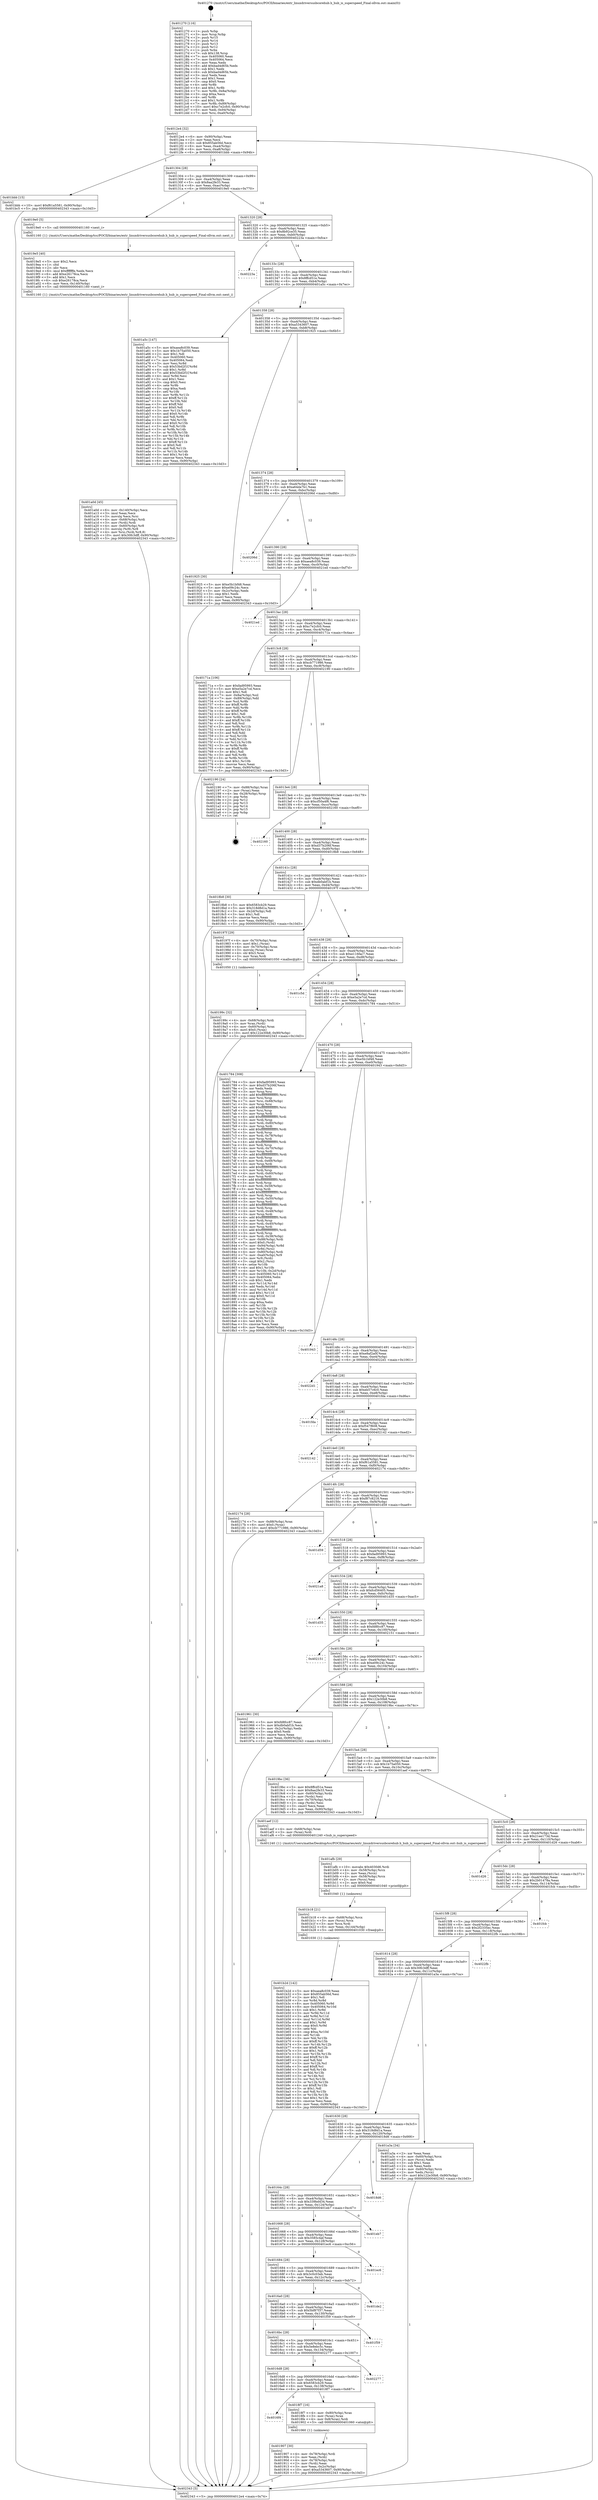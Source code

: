 digraph "0x401270" {
  label = "0x401270 (/mnt/c/Users/mathe/Desktop/tcc/POCII/binaries/extr_linuxdriversusbcorehub.h_hub_is_superspeed_Final-ollvm.out::main(0))"
  labelloc = "t"
  node[shape=record]

  Entry [label="",width=0.3,height=0.3,shape=circle,fillcolor=black,style=filled]
  "0x4012e4" [label="{
     0x4012e4 [32]\l
     | [instrs]\l
     &nbsp;&nbsp;0x4012e4 \<+6\>: mov -0x90(%rbp),%eax\l
     &nbsp;&nbsp;0x4012ea \<+2\>: mov %eax,%ecx\l
     &nbsp;&nbsp;0x4012ec \<+6\>: sub $0x855ab56d,%ecx\l
     &nbsp;&nbsp;0x4012f2 \<+6\>: mov %eax,-0xa4(%rbp)\l
     &nbsp;&nbsp;0x4012f8 \<+6\>: mov %ecx,-0xa8(%rbp)\l
     &nbsp;&nbsp;0x4012fe \<+6\>: je 0000000000401bbb \<main+0x94b\>\l
  }"]
  "0x401bbb" [label="{
     0x401bbb [15]\l
     | [instrs]\l
     &nbsp;&nbsp;0x401bbb \<+10\>: movl $0xf61a5581,-0x90(%rbp)\l
     &nbsp;&nbsp;0x401bc5 \<+5\>: jmp 0000000000402343 \<main+0x10d3\>\l
  }"]
  "0x401304" [label="{
     0x401304 [28]\l
     | [instrs]\l
     &nbsp;&nbsp;0x401304 \<+5\>: jmp 0000000000401309 \<main+0x99\>\l
     &nbsp;&nbsp;0x401309 \<+6\>: mov -0xa4(%rbp),%eax\l
     &nbsp;&nbsp;0x40130f \<+5\>: sub $0x8aa2fe33,%eax\l
     &nbsp;&nbsp;0x401314 \<+6\>: mov %eax,-0xac(%rbp)\l
     &nbsp;&nbsp;0x40131a \<+6\>: je 00000000004019e0 \<main+0x770\>\l
  }"]
  Exit [label="",width=0.3,height=0.3,shape=circle,fillcolor=black,style=filled,peripheries=2]
  "0x4019e0" [label="{
     0x4019e0 [5]\l
     | [instrs]\l
     &nbsp;&nbsp;0x4019e0 \<+5\>: call 0000000000401160 \<next_i\>\l
     | [calls]\l
     &nbsp;&nbsp;0x401160 \{1\} (/mnt/c/Users/mathe/Desktop/tcc/POCII/binaries/extr_linuxdriversusbcorehub.h_hub_is_superspeed_Final-ollvm.out::next_i)\l
  }"]
  "0x401320" [label="{
     0x401320 [28]\l
     | [instrs]\l
     &nbsp;&nbsp;0x401320 \<+5\>: jmp 0000000000401325 \<main+0xb5\>\l
     &nbsp;&nbsp;0x401325 \<+6\>: mov -0xa4(%rbp),%eax\l
     &nbsp;&nbsp;0x40132b \<+5\>: sub $0x8b92ce35,%eax\l
     &nbsp;&nbsp;0x401330 \<+6\>: mov %eax,-0xb0(%rbp)\l
     &nbsp;&nbsp;0x401336 \<+6\>: je 000000000040223a \<main+0xfca\>\l
  }"]
  "0x401b2d" [label="{
     0x401b2d [142]\l
     | [instrs]\l
     &nbsp;&nbsp;0x401b2d \<+5\>: mov $0xaea8c039,%eax\l
     &nbsp;&nbsp;0x401b32 \<+5\>: mov $0x855ab56d,%esi\l
     &nbsp;&nbsp;0x401b37 \<+2\>: mov $0x1,%dl\l
     &nbsp;&nbsp;0x401b39 \<+3\>: xor %r8d,%r8d\l
     &nbsp;&nbsp;0x401b3c \<+8\>: mov 0x405060,%r9d\l
     &nbsp;&nbsp;0x401b44 \<+8\>: mov 0x405064,%r10d\l
     &nbsp;&nbsp;0x401b4c \<+4\>: sub $0x1,%r8d\l
     &nbsp;&nbsp;0x401b50 \<+3\>: mov %r9d,%r11d\l
     &nbsp;&nbsp;0x401b53 \<+3\>: add %r8d,%r11d\l
     &nbsp;&nbsp;0x401b56 \<+4\>: imul %r11d,%r9d\l
     &nbsp;&nbsp;0x401b5a \<+4\>: and $0x1,%r9d\l
     &nbsp;&nbsp;0x401b5e \<+4\>: cmp $0x0,%r9d\l
     &nbsp;&nbsp;0x401b62 \<+3\>: sete %bl\l
     &nbsp;&nbsp;0x401b65 \<+4\>: cmp $0xa,%r10d\l
     &nbsp;&nbsp;0x401b69 \<+4\>: setl %r14b\l
     &nbsp;&nbsp;0x401b6d \<+3\>: mov %bl,%r15b\l
     &nbsp;&nbsp;0x401b70 \<+4\>: xor $0xff,%r15b\l
     &nbsp;&nbsp;0x401b74 \<+3\>: mov %r14b,%r12b\l
     &nbsp;&nbsp;0x401b77 \<+4\>: xor $0xff,%r12b\l
     &nbsp;&nbsp;0x401b7b \<+3\>: xor $0x1,%dl\l
     &nbsp;&nbsp;0x401b7e \<+3\>: mov %r15b,%r13b\l
     &nbsp;&nbsp;0x401b81 \<+4\>: and $0xff,%r13b\l
     &nbsp;&nbsp;0x401b85 \<+2\>: and %dl,%bl\l
     &nbsp;&nbsp;0x401b87 \<+3\>: mov %r12b,%cl\l
     &nbsp;&nbsp;0x401b8a \<+3\>: and $0xff,%cl\l
     &nbsp;&nbsp;0x401b8d \<+3\>: and %dl,%r14b\l
     &nbsp;&nbsp;0x401b90 \<+3\>: or %bl,%r13b\l
     &nbsp;&nbsp;0x401b93 \<+3\>: or %r14b,%cl\l
     &nbsp;&nbsp;0x401b96 \<+3\>: xor %cl,%r13b\l
     &nbsp;&nbsp;0x401b99 \<+3\>: or %r12b,%r15b\l
     &nbsp;&nbsp;0x401b9c \<+4\>: xor $0xff,%r15b\l
     &nbsp;&nbsp;0x401ba0 \<+3\>: or $0x1,%dl\l
     &nbsp;&nbsp;0x401ba3 \<+3\>: and %dl,%r15b\l
     &nbsp;&nbsp;0x401ba6 \<+3\>: or %r15b,%r13b\l
     &nbsp;&nbsp;0x401ba9 \<+4\>: test $0x1,%r13b\l
     &nbsp;&nbsp;0x401bad \<+3\>: cmovne %esi,%eax\l
     &nbsp;&nbsp;0x401bb0 \<+6\>: mov %eax,-0x90(%rbp)\l
     &nbsp;&nbsp;0x401bb6 \<+5\>: jmp 0000000000402343 \<main+0x10d3\>\l
  }"]
  "0x40223a" [label="{
     0x40223a\l
  }", style=dashed]
  "0x40133c" [label="{
     0x40133c [28]\l
     | [instrs]\l
     &nbsp;&nbsp;0x40133c \<+5\>: jmp 0000000000401341 \<main+0xd1\>\l
     &nbsp;&nbsp;0x401341 \<+6\>: mov -0xa4(%rbp),%eax\l
     &nbsp;&nbsp;0x401347 \<+5\>: sub $0x8ffcd51e,%eax\l
     &nbsp;&nbsp;0x40134c \<+6\>: mov %eax,-0xb4(%rbp)\l
     &nbsp;&nbsp;0x401352 \<+6\>: je 0000000000401a5c \<main+0x7ec\>\l
  }"]
  "0x401b18" [label="{
     0x401b18 [21]\l
     | [instrs]\l
     &nbsp;&nbsp;0x401b18 \<+4\>: mov -0x68(%rbp),%rcx\l
     &nbsp;&nbsp;0x401b1c \<+3\>: mov (%rcx),%rcx\l
     &nbsp;&nbsp;0x401b1f \<+3\>: mov %rcx,%rdi\l
     &nbsp;&nbsp;0x401b22 \<+6\>: mov %eax,-0x144(%rbp)\l
     &nbsp;&nbsp;0x401b28 \<+5\>: call 0000000000401030 \<free@plt\>\l
     | [calls]\l
     &nbsp;&nbsp;0x401030 \{1\} (unknown)\l
  }"]
  "0x401a5c" [label="{
     0x401a5c [147]\l
     | [instrs]\l
     &nbsp;&nbsp;0x401a5c \<+5\>: mov $0xaea8c039,%eax\l
     &nbsp;&nbsp;0x401a61 \<+5\>: mov $0x1b75a050,%ecx\l
     &nbsp;&nbsp;0x401a66 \<+2\>: mov $0x1,%dl\l
     &nbsp;&nbsp;0x401a68 \<+7\>: mov 0x405060,%esi\l
     &nbsp;&nbsp;0x401a6f \<+7\>: mov 0x405064,%edi\l
     &nbsp;&nbsp;0x401a76 \<+3\>: mov %esi,%r8d\l
     &nbsp;&nbsp;0x401a79 \<+7\>: sub $0x53bd2f1f,%r8d\l
     &nbsp;&nbsp;0x401a80 \<+4\>: sub $0x1,%r8d\l
     &nbsp;&nbsp;0x401a84 \<+7\>: add $0x53bd2f1f,%r8d\l
     &nbsp;&nbsp;0x401a8b \<+4\>: imul %r8d,%esi\l
     &nbsp;&nbsp;0x401a8f \<+3\>: and $0x1,%esi\l
     &nbsp;&nbsp;0x401a92 \<+3\>: cmp $0x0,%esi\l
     &nbsp;&nbsp;0x401a95 \<+4\>: sete %r9b\l
     &nbsp;&nbsp;0x401a99 \<+3\>: cmp $0xa,%edi\l
     &nbsp;&nbsp;0x401a9c \<+4\>: setl %r10b\l
     &nbsp;&nbsp;0x401aa0 \<+3\>: mov %r9b,%r11b\l
     &nbsp;&nbsp;0x401aa3 \<+4\>: xor $0xff,%r11b\l
     &nbsp;&nbsp;0x401aa7 \<+3\>: mov %r10b,%bl\l
     &nbsp;&nbsp;0x401aaa \<+3\>: xor $0xff,%bl\l
     &nbsp;&nbsp;0x401aad \<+3\>: xor $0x0,%dl\l
     &nbsp;&nbsp;0x401ab0 \<+3\>: mov %r11b,%r14b\l
     &nbsp;&nbsp;0x401ab3 \<+4\>: and $0x0,%r14b\l
     &nbsp;&nbsp;0x401ab7 \<+3\>: and %dl,%r9b\l
     &nbsp;&nbsp;0x401aba \<+3\>: mov %bl,%r15b\l
     &nbsp;&nbsp;0x401abd \<+4\>: and $0x0,%r15b\l
     &nbsp;&nbsp;0x401ac1 \<+3\>: and %dl,%r10b\l
     &nbsp;&nbsp;0x401ac4 \<+3\>: or %r9b,%r14b\l
     &nbsp;&nbsp;0x401ac7 \<+3\>: or %r10b,%r15b\l
     &nbsp;&nbsp;0x401aca \<+3\>: xor %r15b,%r14b\l
     &nbsp;&nbsp;0x401acd \<+3\>: or %bl,%r11b\l
     &nbsp;&nbsp;0x401ad0 \<+4\>: xor $0xff,%r11b\l
     &nbsp;&nbsp;0x401ad4 \<+3\>: or $0x0,%dl\l
     &nbsp;&nbsp;0x401ad7 \<+3\>: and %dl,%r11b\l
     &nbsp;&nbsp;0x401ada \<+3\>: or %r11b,%r14b\l
     &nbsp;&nbsp;0x401add \<+4\>: test $0x1,%r14b\l
     &nbsp;&nbsp;0x401ae1 \<+3\>: cmovne %ecx,%eax\l
     &nbsp;&nbsp;0x401ae4 \<+6\>: mov %eax,-0x90(%rbp)\l
     &nbsp;&nbsp;0x401aea \<+5\>: jmp 0000000000402343 \<main+0x10d3\>\l
  }"]
  "0x401358" [label="{
     0x401358 [28]\l
     | [instrs]\l
     &nbsp;&nbsp;0x401358 \<+5\>: jmp 000000000040135d \<main+0xed\>\l
     &nbsp;&nbsp;0x40135d \<+6\>: mov -0xa4(%rbp),%eax\l
     &nbsp;&nbsp;0x401363 \<+5\>: sub $0xa5343607,%eax\l
     &nbsp;&nbsp;0x401368 \<+6\>: mov %eax,-0xb8(%rbp)\l
     &nbsp;&nbsp;0x40136e \<+6\>: je 0000000000401925 \<main+0x6b5\>\l
  }"]
  "0x401afb" [label="{
     0x401afb [29]\l
     | [instrs]\l
     &nbsp;&nbsp;0x401afb \<+10\>: movabs $0x4030d6,%rdi\l
     &nbsp;&nbsp;0x401b05 \<+4\>: mov -0x58(%rbp),%rcx\l
     &nbsp;&nbsp;0x401b09 \<+2\>: mov %eax,(%rcx)\l
     &nbsp;&nbsp;0x401b0b \<+4\>: mov -0x58(%rbp),%rcx\l
     &nbsp;&nbsp;0x401b0f \<+2\>: mov (%rcx),%esi\l
     &nbsp;&nbsp;0x401b11 \<+2\>: mov $0x0,%al\l
     &nbsp;&nbsp;0x401b13 \<+5\>: call 0000000000401040 \<printf@plt\>\l
     | [calls]\l
     &nbsp;&nbsp;0x401040 \{1\} (unknown)\l
  }"]
  "0x401925" [label="{
     0x401925 [30]\l
     | [instrs]\l
     &nbsp;&nbsp;0x401925 \<+5\>: mov $0xe5b1bf48,%eax\l
     &nbsp;&nbsp;0x40192a \<+5\>: mov $0xe09c24c,%ecx\l
     &nbsp;&nbsp;0x40192f \<+3\>: mov -0x2c(%rbp),%edx\l
     &nbsp;&nbsp;0x401932 \<+3\>: cmp $0x1,%edx\l
     &nbsp;&nbsp;0x401935 \<+3\>: cmovl %ecx,%eax\l
     &nbsp;&nbsp;0x401938 \<+6\>: mov %eax,-0x90(%rbp)\l
     &nbsp;&nbsp;0x40193e \<+5\>: jmp 0000000000402343 \<main+0x10d3\>\l
  }"]
  "0x401374" [label="{
     0x401374 [28]\l
     | [instrs]\l
     &nbsp;&nbsp;0x401374 \<+5\>: jmp 0000000000401379 \<main+0x109\>\l
     &nbsp;&nbsp;0x401379 \<+6\>: mov -0xa4(%rbp),%eax\l
     &nbsp;&nbsp;0x40137f \<+5\>: sub $0xa64da7b1,%eax\l
     &nbsp;&nbsp;0x401384 \<+6\>: mov %eax,-0xbc(%rbp)\l
     &nbsp;&nbsp;0x40138a \<+6\>: je 000000000040206d \<main+0xdfd\>\l
  }"]
  "0x401a0d" [label="{
     0x401a0d [45]\l
     | [instrs]\l
     &nbsp;&nbsp;0x401a0d \<+6\>: mov -0x140(%rbp),%ecx\l
     &nbsp;&nbsp;0x401a13 \<+3\>: imul %eax,%ecx\l
     &nbsp;&nbsp;0x401a16 \<+3\>: movslq %ecx,%rsi\l
     &nbsp;&nbsp;0x401a19 \<+4\>: mov -0x68(%rbp),%rdi\l
     &nbsp;&nbsp;0x401a1d \<+3\>: mov (%rdi),%rdi\l
     &nbsp;&nbsp;0x401a20 \<+4\>: mov -0x60(%rbp),%r8\l
     &nbsp;&nbsp;0x401a24 \<+3\>: movslq (%r8),%r8\l
     &nbsp;&nbsp;0x401a27 \<+4\>: mov %rsi,(%rdi,%r8,8)\l
     &nbsp;&nbsp;0x401a2b \<+10\>: movl $0x30fc3dff,-0x90(%rbp)\l
     &nbsp;&nbsp;0x401a35 \<+5\>: jmp 0000000000402343 \<main+0x10d3\>\l
  }"]
  "0x40206d" [label="{
     0x40206d\l
  }", style=dashed]
  "0x401390" [label="{
     0x401390 [28]\l
     | [instrs]\l
     &nbsp;&nbsp;0x401390 \<+5\>: jmp 0000000000401395 \<main+0x125\>\l
     &nbsp;&nbsp;0x401395 \<+6\>: mov -0xa4(%rbp),%eax\l
     &nbsp;&nbsp;0x40139b \<+5\>: sub $0xaea8c039,%eax\l
     &nbsp;&nbsp;0x4013a0 \<+6\>: mov %eax,-0xc0(%rbp)\l
     &nbsp;&nbsp;0x4013a6 \<+6\>: je 00000000004021ed \<main+0xf7d\>\l
  }"]
  "0x4019e5" [label="{
     0x4019e5 [40]\l
     | [instrs]\l
     &nbsp;&nbsp;0x4019e5 \<+5\>: mov $0x2,%ecx\l
     &nbsp;&nbsp;0x4019ea \<+1\>: cltd\l
     &nbsp;&nbsp;0x4019eb \<+2\>: idiv %ecx\l
     &nbsp;&nbsp;0x4019ed \<+6\>: imul $0xfffffffe,%edx,%ecx\l
     &nbsp;&nbsp;0x4019f3 \<+6\>: add $0xe26178ca,%ecx\l
     &nbsp;&nbsp;0x4019f9 \<+3\>: add $0x1,%ecx\l
     &nbsp;&nbsp;0x4019fc \<+6\>: sub $0xe26178ca,%ecx\l
     &nbsp;&nbsp;0x401a02 \<+6\>: mov %ecx,-0x140(%rbp)\l
     &nbsp;&nbsp;0x401a08 \<+5\>: call 0000000000401160 \<next_i\>\l
     | [calls]\l
     &nbsp;&nbsp;0x401160 \{1\} (/mnt/c/Users/mathe/Desktop/tcc/POCII/binaries/extr_linuxdriversusbcorehub.h_hub_is_superspeed_Final-ollvm.out::next_i)\l
  }"]
  "0x4021ed" [label="{
     0x4021ed\l
  }", style=dashed]
  "0x4013ac" [label="{
     0x4013ac [28]\l
     | [instrs]\l
     &nbsp;&nbsp;0x4013ac \<+5\>: jmp 00000000004013b1 \<main+0x141\>\l
     &nbsp;&nbsp;0x4013b1 \<+6\>: mov -0xa4(%rbp),%eax\l
     &nbsp;&nbsp;0x4013b7 \<+5\>: sub $0xc7e2cfc0,%eax\l
     &nbsp;&nbsp;0x4013bc \<+6\>: mov %eax,-0xc4(%rbp)\l
     &nbsp;&nbsp;0x4013c2 \<+6\>: je 000000000040171a \<main+0x4aa\>\l
  }"]
  "0x40199c" [label="{
     0x40199c [32]\l
     | [instrs]\l
     &nbsp;&nbsp;0x40199c \<+4\>: mov -0x68(%rbp),%rdi\l
     &nbsp;&nbsp;0x4019a0 \<+3\>: mov %rax,(%rdi)\l
     &nbsp;&nbsp;0x4019a3 \<+4\>: mov -0x60(%rbp),%rax\l
     &nbsp;&nbsp;0x4019a7 \<+6\>: movl $0x0,(%rax)\l
     &nbsp;&nbsp;0x4019ad \<+10\>: movl $0x122e30b8,-0x90(%rbp)\l
     &nbsp;&nbsp;0x4019b7 \<+5\>: jmp 0000000000402343 \<main+0x10d3\>\l
  }"]
  "0x40171a" [label="{
     0x40171a [106]\l
     | [instrs]\l
     &nbsp;&nbsp;0x40171a \<+5\>: mov $0xfad95993,%eax\l
     &nbsp;&nbsp;0x40171f \<+5\>: mov $0xe5a2e7cd,%ecx\l
     &nbsp;&nbsp;0x401724 \<+2\>: mov $0x1,%dl\l
     &nbsp;&nbsp;0x401726 \<+7\>: mov -0x8a(%rbp),%sil\l
     &nbsp;&nbsp;0x40172d \<+7\>: mov -0x89(%rbp),%dil\l
     &nbsp;&nbsp;0x401734 \<+3\>: mov %sil,%r8b\l
     &nbsp;&nbsp;0x401737 \<+4\>: xor $0xff,%r8b\l
     &nbsp;&nbsp;0x40173b \<+3\>: mov %dil,%r9b\l
     &nbsp;&nbsp;0x40173e \<+4\>: xor $0xff,%r9b\l
     &nbsp;&nbsp;0x401742 \<+3\>: xor $0x1,%dl\l
     &nbsp;&nbsp;0x401745 \<+3\>: mov %r8b,%r10b\l
     &nbsp;&nbsp;0x401748 \<+4\>: and $0xff,%r10b\l
     &nbsp;&nbsp;0x40174c \<+3\>: and %dl,%sil\l
     &nbsp;&nbsp;0x40174f \<+3\>: mov %r9b,%r11b\l
     &nbsp;&nbsp;0x401752 \<+4\>: and $0xff,%r11b\l
     &nbsp;&nbsp;0x401756 \<+3\>: and %dl,%dil\l
     &nbsp;&nbsp;0x401759 \<+3\>: or %sil,%r10b\l
     &nbsp;&nbsp;0x40175c \<+3\>: or %dil,%r11b\l
     &nbsp;&nbsp;0x40175f \<+3\>: xor %r11b,%r10b\l
     &nbsp;&nbsp;0x401762 \<+3\>: or %r9b,%r8b\l
     &nbsp;&nbsp;0x401765 \<+4\>: xor $0xff,%r8b\l
     &nbsp;&nbsp;0x401769 \<+3\>: or $0x1,%dl\l
     &nbsp;&nbsp;0x40176c \<+3\>: and %dl,%r8b\l
     &nbsp;&nbsp;0x40176f \<+3\>: or %r8b,%r10b\l
     &nbsp;&nbsp;0x401772 \<+4\>: test $0x1,%r10b\l
     &nbsp;&nbsp;0x401776 \<+3\>: cmovne %ecx,%eax\l
     &nbsp;&nbsp;0x401779 \<+6\>: mov %eax,-0x90(%rbp)\l
     &nbsp;&nbsp;0x40177f \<+5\>: jmp 0000000000402343 \<main+0x10d3\>\l
  }"]
  "0x4013c8" [label="{
     0x4013c8 [28]\l
     | [instrs]\l
     &nbsp;&nbsp;0x4013c8 \<+5\>: jmp 00000000004013cd \<main+0x15d\>\l
     &nbsp;&nbsp;0x4013cd \<+6\>: mov -0xa4(%rbp),%eax\l
     &nbsp;&nbsp;0x4013d3 \<+5\>: sub $0xcb771986,%eax\l
     &nbsp;&nbsp;0x4013d8 \<+6\>: mov %eax,-0xc8(%rbp)\l
     &nbsp;&nbsp;0x4013de \<+6\>: je 0000000000402190 \<main+0xf20\>\l
  }"]
  "0x402343" [label="{
     0x402343 [5]\l
     | [instrs]\l
     &nbsp;&nbsp;0x402343 \<+5\>: jmp 00000000004012e4 \<main+0x74\>\l
  }"]
  "0x401270" [label="{
     0x401270 [116]\l
     | [instrs]\l
     &nbsp;&nbsp;0x401270 \<+1\>: push %rbp\l
     &nbsp;&nbsp;0x401271 \<+3\>: mov %rsp,%rbp\l
     &nbsp;&nbsp;0x401274 \<+2\>: push %r15\l
     &nbsp;&nbsp;0x401276 \<+2\>: push %r14\l
     &nbsp;&nbsp;0x401278 \<+2\>: push %r13\l
     &nbsp;&nbsp;0x40127a \<+2\>: push %r12\l
     &nbsp;&nbsp;0x40127c \<+1\>: push %rbx\l
     &nbsp;&nbsp;0x40127d \<+7\>: sub $0x138,%rsp\l
     &nbsp;&nbsp;0x401284 \<+7\>: mov 0x405060,%eax\l
     &nbsp;&nbsp;0x40128b \<+7\>: mov 0x405064,%ecx\l
     &nbsp;&nbsp;0x401292 \<+2\>: mov %eax,%edx\l
     &nbsp;&nbsp;0x401294 \<+6\>: add $0xbad4d65b,%edx\l
     &nbsp;&nbsp;0x40129a \<+3\>: sub $0x1,%edx\l
     &nbsp;&nbsp;0x40129d \<+6\>: sub $0xbad4d65b,%edx\l
     &nbsp;&nbsp;0x4012a3 \<+3\>: imul %edx,%eax\l
     &nbsp;&nbsp;0x4012a6 \<+3\>: and $0x1,%eax\l
     &nbsp;&nbsp;0x4012a9 \<+3\>: cmp $0x0,%eax\l
     &nbsp;&nbsp;0x4012ac \<+4\>: sete %r8b\l
     &nbsp;&nbsp;0x4012b0 \<+4\>: and $0x1,%r8b\l
     &nbsp;&nbsp;0x4012b4 \<+7\>: mov %r8b,-0x8a(%rbp)\l
     &nbsp;&nbsp;0x4012bb \<+3\>: cmp $0xa,%ecx\l
     &nbsp;&nbsp;0x4012be \<+4\>: setl %r8b\l
     &nbsp;&nbsp;0x4012c2 \<+4\>: and $0x1,%r8b\l
     &nbsp;&nbsp;0x4012c6 \<+7\>: mov %r8b,-0x89(%rbp)\l
     &nbsp;&nbsp;0x4012cd \<+10\>: movl $0xc7e2cfc0,-0x90(%rbp)\l
     &nbsp;&nbsp;0x4012d7 \<+6\>: mov %edi,-0x94(%rbp)\l
     &nbsp;&nbsp;0x4012dd \<+7\>: mov %rsi,-0xa0(%rbp)\l
  }"]
  "0x401907" [label="{
     0x401907 [30]\l
     | [instrs]\l
     &nbsp;&nbsp;0x401907 \<+4\>: mov -0x78(%rbp),%rdi\l
     &nbsp;&nbsp;0x40190b \<+2\>: mov %eax,(%rdi)\l
     &nbsp;&nbsp;0x40190d \<+4\>: mov -0x78(%rbp),%rdi\l
     &nbsp;&nbsp;0x401911 \<+2\>: mov (%rdi),%eax\l
     &nbsp;&nbsp;0x401913 \<+3\>: mov %eax,-0x2c(%rbp)\l
     &nbsp;&nbsp;0x401916 \<+10\>: movl $0xa5343607,-0x90(%rbp)\l
     &nbsp;&nbsp;0x401920 \<+5\>: jmp 0000000000402343 \<main+0x10d3\>\l
  }"]
  "0x402190" [label="{
     0x402190 [24]\l
     | [instrs]\l
     &nbsp;&nbsp;0x402190 \<+7\>: mov -0x88(%rbp),%rax\l
     &nbsp;&nbsp;0x402197 \<+2\>: mov (%rax),%eax\l
     &nbsp;&nbsp;0x402199 \<+4\>: lea -0x28(%rbp),%rsp\l
     &nbsp;&nbsp;0x40219d \<+1\>: pop %rbx\l
     &nbsp;&nbsp;0x40219e \<+2\>: pop %r12\l
     &nbsp;&nbsp;0x4021a0 \<+2\>: pop %r13\l
     &nbsp;&nbsp;0x4021a2 \<+2\>: pop %r14\l
     &nbsp;&nbsp;0x4021a4 \<+2\>: pop %r15\l
     &nbsp;&nbsp;0x4021a6 \<+1\>: pop %rbp\l
     &nbsp;&nbsp;0x4021a7 \<+1\>: ret\l
  }"]
  "0x4013e4" [label="{
     0x4013e4 [28]\l
     | [instrs]\l
     &nbsp;&nbsp;0x4013e4 \<+5\>: jmp 00000000004013e9 \<main+0x179\>\l
     &nbsp;&nbsp;0x4013e9 \<+6\>: mov -0xa4(%rbp),%eax\l
     &nbsp;&nbsp;0x4013ef \<+5\>: sub $0xcf50a4f6,%eax\l
     &nbsp;&nbsp;0x4013f4 \<+6\>: mov %eax,-0xcc(%rbp)\l
     &nbsp;&nbsp;0x4013fa \<+6\>: je 0000000000402160 \<main+0xef0\>\l
  }"]
  "0x4016f4" [label="{
     0x4016f4\l
  }", style=dashed]
  "0x402160" [label="{
     0x402160\l
  }", style=dashed]
  "0x401400" [label="{
     0x401400 [28]\l
     | [instrs]\l
     &nbsp;&nbsp;0x401400 \<+5\>: jmp 0000000000401405 \<main+0x195\>\l
     &nbsp;&nbsp;0x401405 \<+6\>: mov -0xa4(%rbp),%eax\l
     &nbsp;&nbsp;0x40140b \<+5\>: sub $0xd37b206f,%eax\l
     &nbsp;&nbsp;0x401410 \<+6\>: mov %eax,-0xd0(%rbp)\l
     &nbsp;&nbsp;0x401416 \<+6\>: je 00000000004018b8 \<main+0x648\>\l
  }"]
  "0x4018f7" [label="{
     0x4018f7 [16]\l
     | [instrs]\l
     &nbsp;&nbsp;0x4018f7 \<+4\>: mov -0x80(%rbp),%rax\l
     &nbsp;&nbsp;0x4018fb \<+3\>: mov (%rax),%rax\l
     &nbsp;&nbsp;0x4018fe \<+4\>: mov 0x8(%rax),%rdi\l
     &nbsp;&nbsp;0x401902 \<+5\>: call 0000000000401060 \<atoi@plt\>\l
     | [calls]\l
     &nbsp;&nbsp;0x401060 \{1\} (unknown)\l
  }"]
  "0x4018b8" [label="{
     0x4018b8 [30]\l
     | [instrs]\l
     &nbsp;&nbsp;0x4018b8 \<+5\>: mov $0x6583cb29,%eax\l
     &nbsp;&nbsp;0x4018bd \<+5\>: mov $0x318d8d1a,%ecx\l
     &nbsp;&nbsp;0x4018c2 \<+3\>: mov -0x2d(%rbp),%dl\l
     &nbsp;&nbsp;0x4018c5 \<+3\>: test $0x1,%dl\l
     &nbsp;&nbsp;0x4018c8 \<+3\>: cmovne %ecx,%eax\l
     &nbsp;&nbsp;0x4018cb \<+6\>: mov %eax,-0x90(%rbp)\l
     &nbsp;&nbsp;0x4018d1 \<+5\>: jmp 0000000000402343 \<main+0x10d3\>\l
  }"]
  "0x40141c" [label="{
     0x40141c [28]\l
     | [instrs]\l
     &nbsp;&nbsp;0x40141c \<+5\>: jmp 0000000000401421 \<main+0x1b1\>\l
     &nbsp;&nbsp;0x401421 \<+6\>: mov -0xa4(%rbp),%eax\l
     &nbsp;&nbsp;0x401427 \<+5\>: sub $0xdb0abf1b,%eax\l
     &nbsp;&nbsp;0x40142c \<+6\>: mov %eax,-0xd4(%rbp)\l
     &nbsp;&nbsp;0x401432 \<+6\>: je 000000000040197f \<main+0x70f\>\l
  }"]
  "0x4016d8" [label="{
     0x4016d8 [28]\l
     | [instrs]\l
     &nbsp;&nbsp;0x4016d8 \<+5\>: jmp 00000000004016dd \<main+0x46d\>\l
     &nbsp;&nbsp;0x4016dd \<+6\>: mov -0xa4(%rbp),%eax\l
     &nbsp;&nbsp;0x4016e3 \<+5\>: sub $0x6583cb29,%eax\l
     &nbsp;&nbsp;0x4016e8 \<+6\>: mov %eax,-0x138(%rbp)\l
     &nbsp;&nbsp;0x4016ee \<+6\>: je 00000000004018f7 \<main+0x687\>\l
  }"]
  "0x40197f" [label="{
     0x40197f [29]\l
     | [instrs]\l
     &nbsp;&nbsp;0x40197f \<+4\>: mov -0x70(%rbp),%rax\l
     &nbsp;&nbsp;0x401983 \<+6\>: movl $0x1,(%rax)\l
     &nbsp;&nbsp;0x401989 \<+4\>: mov -0x70(%rbp),%rax\l
     &nbsp;&nbsp;0x40198d \<+3\>: movslq (%rax),%rax\l
     &nbsp;&nbsp;0x401990 \<+4\>: shl $0x3,%rax\l
     &nbsp;&nbsp;0x401994 \<+3\>: mov %rax,%rdi\l
     &nbsp;&nbsp;0x401997 \<+5\>: call 0000000000401050 \<malloc@plt\>\l
     | [calls]\l
     &nbsp;&nbsp;0x401050 \{1\} (unknown)\l
  }"]
  "0x401438" [label="{
     0x401438 [28]\l
     | [instrs]\l
     &nbsp;&nbsp;0x401438 \<+5\>: jmp 000000000040143d \<main+0x1cd\>\l
     &nbsp;&nbsp;0x40143d \<+6\>: mov -0xa4(%rbp),%eax\l
     &nbsp;&nbsp;0x401443 \<+5\>: sub $0xe116fac7,%eax\l
     &nbsp;&nbsp;0x401448 \<+6\>: mov %eax,-0xd8(%rbp)\l
     &nbsp;&nbsp;0x40144e \<+6\>: je 0000000000401c5d \<main+0x9ed\>\l
  }"]
  "0x402277" [label="{
     0x402277\l
  }", style=dashed]
  "0x401c5d" [label="{
     0x401c5d\l
  }", style=dashed]
  "0x401454" [label="{
     0x401454 [28]\l
     | [instrs]\l
     &nbsp;&nbsp;0x401454 \<+5\>: jmp 0000000000401459 \<main+0x1e9\>\l
     &nbsp;&nbsp;0x401459 \<+6\>: mov -0xa4(%rbp),%eax\l
     &nbsp;&nbsp;0x40145f \<+5\>: sub $0xe5a2e7cd,%eax\l
     &nbsp;&nbsp;0x401464 \<+6\>: mov %eax,-0xdc(%rbp)\l
     &nbsp;&nbsp;0x40146a \<+6\>: je 0000000000401784 \<main+0x514\>\l
  }"]
  "0x4016bc" [label="{
     0x4016bc [28]\l
     | [instrs]\l
     &nbsp;&nbsp;0x4016bc \<+5\>: jmp 00000000004016c1 \<main+0x451\>\l
     &nbsp;&nbsp;0x4016c1 \<+6\>: mov -0xa4(%rbp),%eax\l
     &nbsp;&nbsp;0x4016c7 \<+5\>: sub $0x5e8ebc5c,%eax\l
     &nbsp;&nbsp;0x4016cc \<+6\>: mov %eax,-0x134(%rbp)\l
     &nbsp;&nbsp;0x4016d2 \<+6\>: je 0000000000402277 \<main+0x1007\>\l
  }"]
  "0x401784" [label="{
     0x401784 [308]\l
     | [instrs]\l
     &nbsp;&nbsp;0x401784 \<+5\>: mov $0xfad95993,%eax\l
     &nbsp;&nbsp;0x401789 \<+5\>: mov $0xd37b206f,%ecx\l
     &nbsp;&nbsp;0x40178e \<+2\>: xor %edx,%edx\l
     &nbsp;&nbsp;0x401790 \<+3\>: mov %rsp,%rsi\l
     &nbsp;&nbsp;0x401793 \<+4\>: add $0xfffffffffffffff0,%rsi\l
     &nbsp;&nbsp;0x401797 \<+3\>: mov %rsi,%rsp\l
     &nbsp;&nbsp;0x40179a \<+7\>: mov %rsi,-0x88(%rbp)\l
     &nbsp;&nbsp;0x4017a1 \<+3\>: mov %rsp,%rsi\l
     &nbsp;&nbsp;0x4017a4 \<+4\>: add $0xfffffffffffffff0,%rsi\l
     &nbsp;&nbsp;0x4017a8 \<+3\>: mov %rsi,%rsp\l
     &nbsp;&nbsp;0x4017ab \<+3\>: mov %rsp,%rdi\l
     &nbsp;&nbsp;0x4017ae \<+4\>: add $0xfffffffffffffff0,%rdi\l
     &nbsp;&nbsp;0x4017b2 \<+3\>: mov %rdi,%rsp\l
     &nbsp;&nbsp;0x4017b5 \<+4\>: mov %rdi,-0x80(%rbp)\l
     &nbsp;&nbsp;0x4017b9 \<+3\>: mov %rsp,%rdi\l
     &nbsp;&nbsp;0x4017bc \<+4\>: add $0xfffffffffffffff0,%rdi\l
     &nbsp;&nbsp;0x4017c0 \<+3\>: mov %rdi,%rsp\l
     &nbsp;&nbsp;0x4017c3 \<+4\>: mov %rdi,-0x78(%rbp)\l
     &nbsp;&nbsp;0x4017c7 \<+3\>: mov %rsp,%rdi\l
     &nbsp;&nbsp;0x4017ca \<+4\>: add $0xfffffffffffffff0,%rdi\l
     &nbsp;&nbsp;0x4017ce \<+3\>: mov %rdi,%rsp\l
     &nbsp;&nbsp;0x4017d1 \<+4\>: mov %rdi,-0x70(%rbp)\l
     &nbsp;&nbsp;0x4017d5 \<+3\>: mov %rsp,%rdi\l
     &nbsp;&nbsp;0x4017d8 \<+4\>: add $0xfffffffffffffff0,%rdi\l
     &nbsp;&nbsp;0x4017dc \<+3\>: mov %rdi,%rsp\l
     &nbsp;&nbsp;0x4017df \<+4\>: mov %rdi,-0x68(%rbp)\l
     &nbsp;&nbsp;0x4017e3 \<+3\>: mov %rsp,%rdi\l
     &nbsp;&nbsp;0x4017e6 \<+4\>: add $0xfffffffffffffff0,%rdi\l
     &nbsp;&nbsp;0x4017ea \<+3\>: mov %rdi,%rsp\l
     &nbsp;&nbsp;0x4017ed \<+4\>: mov %rdi,-0x60(%rbp)\l
     &nbsp;&nbsp;0x4017f1 \<+3\>: mov %rsp,%rdi\l
     &nbsp;&nbsp;0x4017f4 \<+4\>: add $0xfffffffffffffff0,%rdi\l
     &nbsp;&nbsp;0x4017f8 \<+3\>: mov %rdi,%rsp\l
     &nbsp;&nbsp;0x4017fb \<+4\>: mov %rdi,-0x58(%rbp)\l
     &nbsp;&nbsp;0x4017ff \<+3\>: mov %rsp,%rdi\l
     &nbsp;&nbsp;0x401802 \<+4\>: add $0xfffffffffffffff0,%rdi\l
     &nbsp;&nbsp;0x401806 \<+3\>: mov %rdi,%rsp\l
     &nbsp;&nbsp;0x401809 \<+4\>: mov %rdi,-0x50(%rbp)\l
     &nbsp;&nbsp;0x40180d \<+3\>: mov %rsp,%rdi\l
     &nbsp;&nbsp;0x401810 \<+4\>: add $0xfffffffffffffff0,%rdi\l
     &nbsp;&nbsp;0x401814 \<+3\>: mov %rdi,%rsp\l
     &nbsp;&nbsp;0x401817 \<+4\>: mov %rdi,-0x48(%rbp)\l
     &nbsp;&nbsp;0x40181b \<+3\>: mov %rsp,%rdi\l
     &nbsp;&nbsp;0x40181e \<+4\>: add $0xfffffffffffffff0,%rdi\l
     &nbsp;&nbsp;0x401822 \<+3\>: mov %rdi,%rsp\l
     &nbsp;&nbsp;0x401825 \<+4\>: mov %rdi,-0x40(%rbp)\l
     &nbsp;&nbsp;0x401829 \<+3\>: mov %rsp,%rdi\l
     &nbsp;&nbsp;0x40182c \<+4\>: add $0xfffffffffffffff0,%rdi\l
     &nbsp;&nbsp;0x401830 \<+3\>: mov %rdi,%rsp\l
     &nbsp;&nbsp;0x401833 \<+4\>: mov %rdi,-0x38(%rbp)\l
     &nbsp;&nbsp;0x401837 \<+7\>: mov -0x88(%rbp),%rdi\l
     &nbsp;&nbsp;0x40183e \<+6\>: movl $0x0,(%rdi)\l
     &nbsp;&nbsp;0x401844 \<+7\>: mov -0x94(%rbp),%r8d\l
     &nbsp;&nbsp;0x40184b \<+3\>: mov %r8d,(%rsi)\l
     &nbsp;&nbsp;0x40184e \<+4\>: mov -0x80(%rbp),%rdi\l
     &nbsp;&nbsp;0x401852 \<+7\>: mov -0xa0(%rbp),%r9\l
     &nbsp;&nbsp;0x401859 \<+3\>: mov %r9,(%rdi)\l
     &nbsp;&nbsp;0x40185c \<+3\>: cmpl $0x2,(%rsi)\l
     &nbsp;&nbsp;0x40185f \<+4\>: setne %r10b\l
     &nbsp;&nbsp;0x401863 \<+4\>: and $0x1,%r10b\l
     &nbsp;&nbsp;0x401867 \<+4\>: mov %r10b,-0x2d(%rbp)\l
     &nbsp;&nbsp;0x40186b \<+8\>: mov 0x405060,%r11d\l
     &nbsp;&nbsp;0x401873 \<+7\>: mov 0x405064,%ebx\l
     &nbsp;&nbsp;0x40187a \<+3\>: sub $0x1,%edx\l
     &nbsp;&nbsp;0x40187d \<+3\>: mov %r11d,%r14d\l
     &nbsp;&nbsp;0x401880 \<+3\>: add %edx,%r14d\l
     &nbsp;&nbsp;0x401883 \<+4\>: imul %r14d,%r11d\l
     &nbsp;&nbsp;0x401887 \<+4\>: and $0x1,%r11d\l
     &nbsp;&nbsp;0x40188b \<+4\>: cmp $0x0,%r11d\l
     &nbsp;&nbsp;0x40188f \<+4\>: sete %r10b\l
     &nbsp;&nbsp;0x401893 \<+3\>: cmp $0xa,%ebx\l
     &nbsp;&nbsp;0x401896 \<+4\>: setl %r15b\l
     &nbsp;&nbsp;0x40189a \<+3\>: mov %r10b,%r12b\l
     &nbsp;&nbsp;0x40189d \<+3\>: and %r15b,%r12b\l
     &nbsp;&nbsp;0x4018a0 \<+3\>: xor %r15b,%r10b\l
     &nbsp;&nbsp;0x4018a3 \<+3\>: or %r10b,%r12b\l
     &nbsp;&nbsp;0x4018a6 \<+4\>: test $0x1,%r12b\l
     &nbsp;&nbsp;0x4018aa \<+3\>: cmovne %ecx,%eax\l
     &nbsp;&nbsp;0x4018ad \<+6\>: mov %eax,-0x90(%rbp)\l
     &nbsp;&nbsp;0x4018b3 \<+5\>: jmp 0000000000402343 \<main+0x10d3\>\l
  }"]
  "0x401470" [label="{
     0x401470 [28]\l
     | [instrs]\l
     &nbsp;&nbsp;0x401470 \<+5\>: jmp 0000000000401475 \<main+0x205\>\l
     &nbsp;&nbsp;0x401475 \<+6\>: mov -0xa4(%rbp),%eax\l
     &nbsp;&nbsp;0x40147b \<+5\>: sub $0xe5b1bf48,%eax\l
     &nbsp;&nbsp;0x401480 \<+6\>: mov %eax,-0xe0(%rbp)\l
     &nbsp;&nbsp;0x401486 \<+6\>: je 0000000000401943 \<main+0x6d3\>\l
  }"]
  "0x401f59" [label="{
     0x401f59\l
  }", style=dashed]
  "0x4016a0" [label="{
     0x4016a0 [28]\l
     | [instrs]\l
     &nbsp;&nbsp;0x4016a0 \<+5\>: jmp 00000000004016a5 \<main+0x435\>\l
     &nbsp;&nbsp;0x4016a5 \<+6\>: mov -0xa4(%rbp),%eax\l
     &nbsp;&nbsp;0x4016ab \<+5\>: sub $0x5bf87f37,%eax\l
     &nbsp;&nbsp;0x4016b0 \<+6\>: mov %eax,-0x130(%rbp)\l
     &nbsp;&nbsp;0x4016b6 \<+6\>: je 0000000000401f59 \<main+0xce9\>\l
  }"]
  "0x401943" [label="{
     0x401943\l
  }", style=dashed]
  "0x40148c" [label="{
     0x40148c [28]\l
     | [instrs]\l
     &nbsp;&nbsp;0x40148c \<+5\>: jmp 0000000000401491 \<main+0x221\>\l
     &nbsp;&nbsp;0x401491 \<+6\>: mov -0xa4(%rbp),%eax\l
     &nbsp;&nbsp;0x401497 \<+5\>: sub $0xe8af2a0f,%eax\l
     &nbsp;&nbsp;0x40149c \<+6\>: mov %eax,-0xe4(%rbp)\l
     &nbsp;&nbsp;0x4014a2 \<+6\>: je 00000000004022d1 \<main+0x1061\>\l
  }"]
  "0x401de2" [label="{
     0x401de2\l
  }", style=dashed]
  "0x4022d1" [label="{
     0x4022d1\l
  }", style=dashed]
  "0x4014a8" [label="{
     0x4014a8 [28]\l
     | [instrs]\l
     &nbsp;&nbsp;0x4014a8 \<+5\>: jmp 00000000004014ad \<main+0x23d\>\l
     &nbsp;&nbsp;0x4014ad \<+6\>: mov -0xa4(%rbp),%eax\l
     &nbsp;&nbsp;0x4014b3 \<+5\>: sub $0xeb57c6c0,%eax\l
     &nbsp;&nbsp;0x4014b8 \<+6\>: mov %eax,-0xe8(%rbp)\l
     &nbsp;&nbsp;0x4014be \<+6\>: je 0000000000401fda \<main+0xd6a\>\l
  }"]
  "0x401684" [label="{
     0x401684 [28]\l
     | [instrs]\l
     &nbsp;&nbsp;0x401684 \<+5\>: jmp 0000000000401689 \<main+0x419\>\l
     &nbsp;&nbsp;0x401689 \<+6\>: mov -0xa4(%rbp),%eax\l
     &nbsp;&nbsp;0x40168f \<+5\>: sub $0x3c0c03eb,%eax\l
     &nbsp;&nbsp;0x401694 \<+6\>: mov %eax,-0x12c(%rbp)\l
     &nbsp;&nbsp;0x40169a \<+6\>: je 0000000000401de2 \<main+0xb72\>\l
  }"]
  "0x401fda" [label="{
     0x401fda\l
  }", style=dashed]
  "0x4014c4" [label="{
     0x4014c4 [28]\l
     | [instrs]\l
     &nbsp;&nbsp;0x4014c4 \<+5\>: jmp 00000000004014c9 \<main+0x259\>\l
     &nbsp;&nbsp;0x4014c9 \<+6\>: mov -0xa4(%rbp),%eax\l
     &nbsp;&nbsp;0x4014cf \<+5\>: sub $0xf547f608,%eax\l
     &nbsp;&nbsp;0x4014d4 \<+6\>: mov %eax,-0xec(%rbp)\l
     &nbsp;&nbsp;0x4014da \<+6\>: je 0000000000402142 \<main+0xed2\>\l
  }"]
  "0x401ec6" [label="{
     0x401ec6\l
  }", style=dashed]
  "0x402142" [label="{
     0x402142\l
  }", style=dashed]
  "0x4014e0" [label="{
     0x4014e0 [28]\l
     | [instrs]\l
     &nbsp;&nbsp;0x4014e0 \<+5\>: jmp 00000000004014e5 \<main+0x275\>\l
     &nbsp;&nbsp;0x4014e5 \<+6\>: mov -0xa4(%rbp),%eax\l
     &nbsp;&nbsp;0x4014eb \<+5\>: sub $0xf61a5581,%eax\l
     &nbsp;&nbsp;0x4014f0 \<+6\>: mov %eax,-0xf0(%rbp)\l
     &nbsp;&nbsp;0x4014f6 \<+6\>: je 0000000000402174 \<main+0xf04\>\l
  }"]
  "0x401668" [label="{
     0x401668 [28]\l
     | [instrs]\l
     &nbsp;&nbsp;0x401668 \<+5\>: jmp 000000000040166d \<main+0x3fd\>\l
     &nbsp;&nbsp;0x40166d \<+6\>: mov -0xa4(%rbp),%eax\l
     &nbsp;&nbsp;0x401673 \<+5\>: sub $0x3585c4af,%eax\l
     &nbsp;&nbsp;0x401678 \<+6\>: mov %eax,-0x128(%rbp)\l
     &nbsp;&nbsp;0x40167e \<+6\>: je 0000000000401ec6 \<main+0xc56\>\l
  }"]
  "0x402174" [label="{
     0x402174 [28]\l
     | [instrs]\l
     &nbsp;&nbsp;0x402174 \<+7\>: mov -0x88(%rbp),%rax\l
     &nbsp;&nbsp;0x40217b \<+6\>: movl $0x0,(%rax)\l
     &nbsp;&nbsp;0x402181 \<+10\>: movl $0xcb771986,-0x90(%rbp)\l
     &nbsp;&nbsp;0x40218b \<+5\>: jmp 0000000000402343 \<main+0x10d3\>\l
  }"]
  "0x4014fc" [label="{
     0x4014fc [28]\l
     | [instrs]\l
     &nbsp;&nbsp;0x4014fc \<+5\>: jmp 0000000000401501 \<main+0x291\>\l
     &nbsp;&nbsp;0x401501 \<+6\>: mov -0xa4(%rbp),%eax\l
     &nbsp;&nbsp;0x401507 \<+5\>: sub $0xf87c8218,%eax\l
     &nbsp;&nbsp;0x40150c \<+6\>: mov %eax,-0xf4(%rbp)\l
     &nbsp;&nbsp;0x401512 \<+6\>: je 0000000000401d59 \<main+0xae9\>\l
  }"]
  "0x401eb7" [label="{
     0x401eb7\l
  }", style=dashed]
  "0x401d59" [label="{
     0x401d59\l
  }", style=dashed]
  "0x401518" [label="{
     0x401518 [28]\l
     | [instrs]\l
     &nbsp;&nbsp;0x401518 \<+5\>: jmp 000000000040151d \<main+0x2ad\>\l
     &nbsp;&nbsp;0x40151d \<+6\>: mov -0xa4(%rbp),%eax\l
     &nbsp;&nbsp;0x401523 \<+5\>: sub $0xfad95993,%eax\l
     &nbsp;&nbsp;0x401528 \<+6\>: mov %eax,-0xf8(%rbp)\l
     &nbsp;&nbsp;0x40152e \<+6\>: je 00000000004021a8 \<main+0xf38\>\l
  }"]
  "0x40164c" [label="{
     0x40164c [28]\l
     | [instrs]\l
     &nbsp;&nbsp;0x40164c \<+5\>: jmp 0000000000401651 \<main+0x3e1\>\l
     &nbsp;&nbsp;0x401651 \<+6\>: mov -0xa4(%rbp),%eax\l
     &nbsp;&nbsp;0x401657 \<+5\>: sub $0x339bd434,%eax\l
     &nbsp;&nbsp;0x40165c \<+6\>: mov %eax,-0x124(%rbp)\l
     &nbsp;&nbsp;0x401662 \<+6\>: je 0000000000401eb7 \<main+0xc47\>\l
  }"]
  "0x4021a8" [label="{
     0x4021a8\l
  }", style=dashed]
  "0x401534" [label="{
     0x401534 [28]\l
     | [instrs]\l
     &nbsp;&nbsp;0x401534 \<+5\>: jmp 0000000000401539 \<main+0x2c9\>\l
     &nbsp;&nbsp;0x401539 \<+6\>: mov -0xa4(%rbp),%eax\l
     &nbsp;&nbsp;0x40153f \<+5\>: sub $0xfcd56405,%eax\l
     &nbsp;&nbsp;0x401544 \<+6\>: mov %eax,-0xfc(%rbp)\l
     &nbsp;&nbsp;0x40154a \<+6\>: je 0000000000401d35 \<main+0xac5\>\l
  }"]
  "0x4018d6" [label="{
     0x4018d6\l
  }", style=dashed]
  "0x401d35" [label="{
     0x401d35\l
  }", style=dashed]
  "0x401550" [label="{
     0x401550 [28]\l
     | [instrs]\l
     &nbsp;&nbsp;0x401550 \<+5\>: jmp 0000000000401555 \<main+0x2e5\>\l
     &nbsp;&nbsp;0x401555 \<+6\>: mov -0xa4(%rbp),%eax\l
     &nbsp;&nbsp;0x40155b \<+5\>: sub $0xfd8fcc87,%eax\l
     &nbsp;&nbsp;0x401560 \<+6\>: mov %eax,-0x100(%rbp)\l
     &nbsp;&nbsp;0x401566 \<+6\>: je 0000000000402151 \<main+0xee1\>\l
  }"]
  "0x401630" [label="{
     0x401630 [28]\l
     | [instrs]\l
     &nbsp;&nbsp;0x401630 \<+5\>: jmp 0000000000401635 \<main+0x3c5\>\l
     &nbsp;&nbsp;0x401635 \<+6\>: mov -0xa4(%rbp),%eax\l
     &nbsp;&nbsp;0x40163b \<+5\>: sub $0x318d8d1a,%eax\l
     &nbsp;&nbsp;0x401640 \<+6\>: mov %eax,-0x120(%rbp)\l
     &nbsp;&nbsp;0x401646 \<+6\>: je 00000000004018d6 \<main+0x666\>\l
  }"]
  "0x402151" [label="{
     0x402151\l
  }", style=dashed]
  "0x40156c" [label="{
     0x40156c [28]\l
     | [instrs]\l
     &nbsp;&nbsp;0x40156c \<+5\>: jmp 0000000000401571 \<main+0x301\>\l
     &nbsp;&nbsp;0x401571 \<+6\>: mov -0xa4(%rbp),%eax\l
     &nbsp;&nbsp;0x401577 \<+5\>: sub $0xe09c24c,%eax\l
     &nbsp;&nbsp;0x40157c \<+6\>: mov %eax,-0x104(%rbp)\l
     &nbsp;&nbsp;0x401582 \<+6\>: je 0000000000401961 \<main+0x6f1\>\l
  }"]
  "0x401a3a" [label="{
     0x401a3a [34]\l
     | [instrs]\l
     &nbsp;&nbsp;0x401a3a \<+2\>: xor %eax,%eax\l
     &nbsp;&nbsp;0x401a3c \<+4\>: mov -0x60(%rbp),%rcx\l
     &nbsp;&nbsp;0x401a40 \<+2\>: mov (%rcx),%edx\l
     &nbsp;&nbsp;0x401a42 \<+3\>: sub $0x1,%eax\l
     &nbsp;&nbsp;0x401a45 \<+2\>: sub %eax,%edx\l
     &nbsp;&nbsp;0x401a47 \<+4\>: mov -0x60(%rbp),%rcx\l
     &nbsp;&nbsp;0x401a4b \<+2\>: mov %edx,(%rcx)\l
     &nbsp;&nbsp;0x401a4d \<+10\>: movl $0x122e30b8,-0x90(%rbp)\l
     &nbsp;&nbsp;0x401a57 \<+5\>: jmp 0000000000402343 \<main+0x10d3\>\l
  }"]
  "0x401961" [label="{
     0x401961 [30]\l
     | [instrs]\l
     &nbsp;&nbsp;0x401961 \<+5\>: mov $0xfd8fcc87,%eax\l
     &nbsp;&nbsp;0x401966 \<+5\>: mov $0xdb0abf1b,%ecx\l
     &nbsp;&nbsp;0x40196b \<+3\>: mov -0x2c(%rbp),%edx\l
     &nbsp;&nbsp;0x40196e \<+3\>: cmp $0x0,%edx\l
     &nbsp;&nbsp;0x401971 \<+3\>: cmove %ecx,%eax\l
     &nbsp;&nbsp;0x401974 \<+6\>: mov %eax,-0x90(%rbp)\l
     &nbsp;&nbsp;0x40197a \<+5\>: jmp 0000000000402343 \<main+0x10d3\>\l
  }"]
  "0x401588" [label="{
     0x401588 [28]\l
     | [instrs]\l
     &nbsp;&nbsp;0x401588 \<+5\>: jmp 000000000040158d \<main+0x31d\>\l
     &nbsp;&nbsp;0x40158d \<+6\>: mov -0xa4(%rbp),%eax\l
     &nbsp;&nbsp;0x401593 \<+5\>: sub $0x122e30b8,%eax\l
     &nbsp;&nbsp;0x401598 \<+6\>: mov %eax,-0x108(%rbp)\l
     &nbsp;&nbsp;0x40159e \<+6\>: je 00000000004019bc \<main+0x74c\>\l
  }"]
  "0x401614" [label="{
     0x401614 [28]\l
     | [instrs]\l
     &nbsp;&nbsp;0x401614 \<+5\>: jmp 0000000000401619 \<main+0x3a9\>\l
     &nbsp;&nbsp;0x401619 \<+6\>: mov -0xa4(%rbp),%eax\l
     &nbsp;&nbsp;0x40161f \<+5\>: sub $0x30fc3dff,%eax\l
     &nbsp;&nbsp;0x401624 \<+6\>: mov %eax,-0x11c(%rbp)\l
     &nbsp;&nbsp;0x40162a \<+6\>: je 0000000000401a3a \<main+0x7ca\>\l
  }"]
  "0x4019bc" [label="{
     0x4019bc [36]\l
     | [instrs]\l
     &nbsp;&nbsp;0x4019bc \<+5\>: mov $0x8ffcd51e,%eax\l
     &nbsp;&nbsp;0x4019c1 \<+5\>: mov $0x8aa2fe33,%ecx\l
     &nbsp;&nbsp;0x4019c6 \<+4\>: mov -0x60(%rbp),%rdx\l
     &nbsp;&nbsp;0x4019ca \<+2\>: mov (%rdx),%esi\l
     &nbsp;&nbsp;0x4019cc \<+4\>: mov -0x70(%rbp),%rdx\l
     &nbsp;&nbsp;0x4019d0 \<+2\>: cmp (%rdx),%esi\l
     &nbsp;&nbsp;0x4019d2 \<+3\>: cmovl %ecx,%eax\l
     &nbsp;&nbsp;0x4019d5 \<+6\>: mov %eax,-0x90(%rbp)\l
     &nbsp;&nbsp;0x4019db \<+5\>: jmp 0000000000402343 \<main+0x10d3\>\l
  }"]
  "0x4015a4" [label="{
     0x4015a4 [28]\l
     | [instrs]\l
     &nbsp;&nbsp;0x4015a4 \<+5\>: jmp 00000000004015a9 \<main+0x339\>\l
     &nbsp;&nbsp;0x4015a9 \<+6\>: mov -0xa4(%rbp),%eax\l
     &nbsp;&nbsp;0x4015af \<+5\>: sub $0x1b75a050,%eax\l
     &nbsp;&nbsp;0x4015b4 \<+6\>: mov %eax,-0x10c(%rbp)\l
     &nbsp;&nbsp;0x4015ba \<+6\>: je 0000000000401aef \<main+0x87f\>\l
  }"]
  "0x4022fb" [label="{
     0x4022fb\l
  }", style=dashed]
  "0x401aef" [label="{
     0x401aef [12]\l
     | [instrs]\l
     &nbsp;&nbsp;0x401aef \<+4\>: mov -0x68(%rbp),%rax\l
     &nbsp;&nbsp;0x401af3 \<+3\>: mov (%rax),%rdi\l
     &nbsp;&nbsp;0x401af6 \<+5\>: call 0000000000401240 \<hub_is_superspeed\>\l
     | [calls]\l
     &nbsp;&nbsp;0x401240 \{1\} (/mnt/c/Users/mathe/Desktop/tcc/POCII/binaries/extr_linuxdriversusbcorehub.h_hub_is_superspeed_Final-ollvm.out::hub_is_superspeed)\l
  }"]
  "0x4015c0" [label="{
     0x4015c0 [28]\l
     | [instrs]\l
     &nbsp;&nbsp;0x4015c0 \<+5\>: jmp 00000000004015c5 \<main+0x355\>\l
     &nbsp;&nbsp;0x4015c5 \<+6\>: mov -0xa4(%rbp),%eax\l
     &nbsp;&nbsp;0x4015cb \<+5\>: sub $0x21ee173d,%eax\l
     &nbsp;&nbsp;0x4015d0 \<+6\>: mov %eax,-0x110(%rbp)\l
     &nbsp;&nbsp;0x4015d6 \<+6\>: je 0000000000401d26 \<main+0xab6\>\l
  }"]
  "0x4015f8" [label="{
     0x4015f8 [28]\l
     | [instrs]\l
     &nbsp;&nbsp;0x4015f8 \<+5\>: jmp 00000000004015fd \<main+0x38d\>\l
     &nbsp;&nbsp;0x4015fd \<+6\>: mov -0xa4(%rbp),%eax\l
     &nbsp;&nbsp;0x401603 \<+5\>: sub $0x2f2335ec,%eax\l
     &nbsp;&nbsp;0x401608 \<+6\>: mov %eax,-0x118(%rbp)\l
     &nbsp;&nbsp;0x40160e \<+6\>: je 00000000004022fb \<main+0x108b\>\l
  }"]
  "0x401d26" [label="{
     0x401d26\l
  }", style=dashed]
  "0x4015dc" [label="{
     0x4015dc [28]\l
     | [instrs]\l
     &nbsp;&nbsp;0x4015dc \<+5\>: jmp 00000000004015e1 \<main+0x371\>\l
     &nbsp;&nbsp;0x4015e1 \<+6\>: mov -0xa4(%rbp),%eax\l
     &nbsp;&nbsp;0x4015e7 \<+5\>: sub $0x2b01478a,%eax\l
     &nbsp;&nbsp;0x4015ec \<+6\>: mov %eax,-0x114(%rbp)\l
     &nbsp;&nbsp;0x4015f2 \<+6\>: je 0000000000401fcb \<main+0xd5b\>\l
  }"]
  "0x401fcb" [label="{
     0x401fcb\l
  }", style=dashed]
  Entry -> "0x401270" [label=" 1"]
  "0x4012e4" -> "0x401bbb" [label=" 1"]
  "0x4012e4" -> "0x401304" [label=" 15"]
  "0x402190" -> Exit [label=" 1"]
  "0x401304" -> "0x4019e0" [label=" 1"]
  "0x401304" -> "0x401320" [label=" 14"]
  "0x402174" -> "0x402343" [label=" 1"]
  "0x401320" -> "0x40223a" [label=" 0"]
  "0x401320" -> "0x40133c" [label=" 14"]
  "0x401bbb" -> "0x402343" [label=" 1"]
  "0x40133c" -> "0x401a5c" [label=" 1"]
  "0x40133c" -> "0x401358" [label=" 13"]
  "0x401b2d" -> "0x402343" [label=" 1"]
  "0x401358" -> "0x401925" [label=" 1"]
  "0x401358" -> "0x401374" [label=" 12"]
  "0x401b18" -> "0x401b2d" [label=" 1"]
  "0x401374" -> "0x40206d" [label=" 0"]
  "0x401374" -> "0x401390" [label=" 12"]
  "0x401afb" -> "0x401b18" [label=" 1"]
  "0x401390" -> "0x4021ed" [label=" 0"]
  "0x401390" -> "0x4013ac" [label=" 12"]
  "0x401aef" -> "0x401afb" [label=" 1"]
  "0x4013ac" -> "0x40171a" [label=" 1"]
  "0x4013ac" -> "0x4013c8" [label=" 11"]
  "0x40171a" -> "0x402343" [label=" 1"]
  "0x401270" -> "0x4012e4" [label=" 1"]
  "0x402343" -> "0x4012e4" [label=" 15"]
  "0x401a5c" -> "0x402343" [label=" 1"]
  "0x4013c8" -> "0x402190" [label=" 1"]
  "0x4013c8" -> "0x4013e4" [label=" 10"]
  "0x401a3a" -> "0x402343" [label=" 1"]
  "0x4013e4" -> "0x402160" [label=" 0"]
  "0x4013e4" -> "0x401400" [label=" 10"]
  "0x401a0d" -> "0x402343" [label=" 1"]
  "0x401400" -> "0x4018b8" [label=" 1"]
  "0x401400" -> "0x40141c" [label=" 9"]
  "0x4019e5" -> "0x401a0d" [label=" 1"]
  "0x40141c" -> "0x40197f" [label=" 1"]
  "0x40141c" -> "0x401438" [label=" 8"]
  "0x4019bc" -> "0x402343" [label=" 2"]
  "0x401438" -> "0x401c5d" [label=" 0"]
  "0x401438" -> "0x401454" [label=" 8"]
  "0x40199c" -> "0x402343" [label=" 1"]
  "0x401454" -> "0x401784" [label=" 1"]
  "0x401454" -> "0x401470" [label=" 7"]
  "0x401961" -> "0x402343" [label=" 1"]
  "0x401784" -> "0x402343" [label=" 1"]
  "0x4018b8" -> "0x402343" [label=" 1"]
  "0x401925" -> "0x402343" [label=" 1"]
  "0x401470" -> "0x401943" [label=" 0"]
  "0x401470" -> "0x40148c" [label=" 7"]
  "0x4018f7" -> "0x401907" [label=" 1"]
  "0x40148c" -> "0x4022d1" [label=" 0"]
  "0x40148c" -> "0x4014a8" [label=" 7"]
  "0x4016d8" -> "0x4016f4" [label=" 0"]
  "0x4014a8" -> "0x401fda" [label=" 0"]
  "0x4014a8" -> "0x4014c4" [label=" 7"]
  "0x4019e0" -> "0x4019e5" [label=" 1"]
  "0x4014c4" -> "0x402142" [label=" 0"]
  "0x4014c4" -> "0x4014e0" [label=" 7"]
  "0x4016bc" -> "0x4016d8" [label=" 1"]
  "0x4014e0" -> "0x402174" [label=" 1"]
  "0x4014e0" -> "0x4014fc" [label=" 6"]
  "0x40197f" -> "0x40199c" [label=" 1"]
  "0x4014fc" -> "0x401d59" [label=" 0"]
  "0x4014fc" -> "0x401518" [label=" 6"]
  "0x4016a0" -> "0x4016bc" [label=" 1"]
  "0x401518" -> "0x4021a8" [label=" 0"]
  "0x401518" -> "0x401534" [label=" 6"]
  "0x401907" -> "0x402343" [label=" 1"]
  "0x401534" -> "0x401d35" [label=" 0"]
  "0x401534" -> "0x401550" [label=" 6"]
  "0x401684" -> "0x4016a0" [label=" 1"]
  "0x401550" -> "0x402151" [label=" 0"]
  "0x401550" -> "0x40156c" [label=" 6"]
  "0x4016d8" -> "0x4018f7" [label=" 1"]
  "0x40156c" -> "0x401961" [label=" 1"]
  "0x40156c" -> "0x401588" [label=" 5"]
  "0x401668" -> "0x401684" [label=" 1"]
  "0x401588" -> "0x4019bc" [label=" 2"]
  "0x401588" -> "0x4015a4" [label=" 3"]
  "0x4016bc" -> "0x402277" [label=" 0"]
  "0x4015a4" -> "0x401aef" [label=" 1"]
  "0x4015a4" -> "0x4015c0" [label=" 2"]
  "0x40164c" -> "0x401668" [label=" 1"]
  "0x4015c0" -> "0x401d26" [label=" 0"]
  "0x4015c0" -> "0x4015dc" [label=" 2"]
  "0x4016a0" -> "0x401f59" [label=" 0"]
  "0x4015dc" -> "0x401fcb" [label=" 0"]
  "0x4015dc" -> "0x4015f8" [label=" 2"]
  "0x40164c" -> "0x401eb7" [label=" 0"]
  "0x4015f8" -> "0x4022fb" [label=" 0"]
  "0x4015f8" -> "0x401614" [label=" 2"]
  "0x401668" -> "0x401ec6" [label=" 0"]
  "0x401614" -> "0x401a3a" [label=" 1"]
  "0x401614" -> "0x401630" [label=" 1"]
  "0x401684" -> "0x401de2" [label=" 0"]
  "0x401630" -> "0x4018d6" [label=" 0"]
  "0x401630" -> "0x40164c" [label=" 1"]
}
